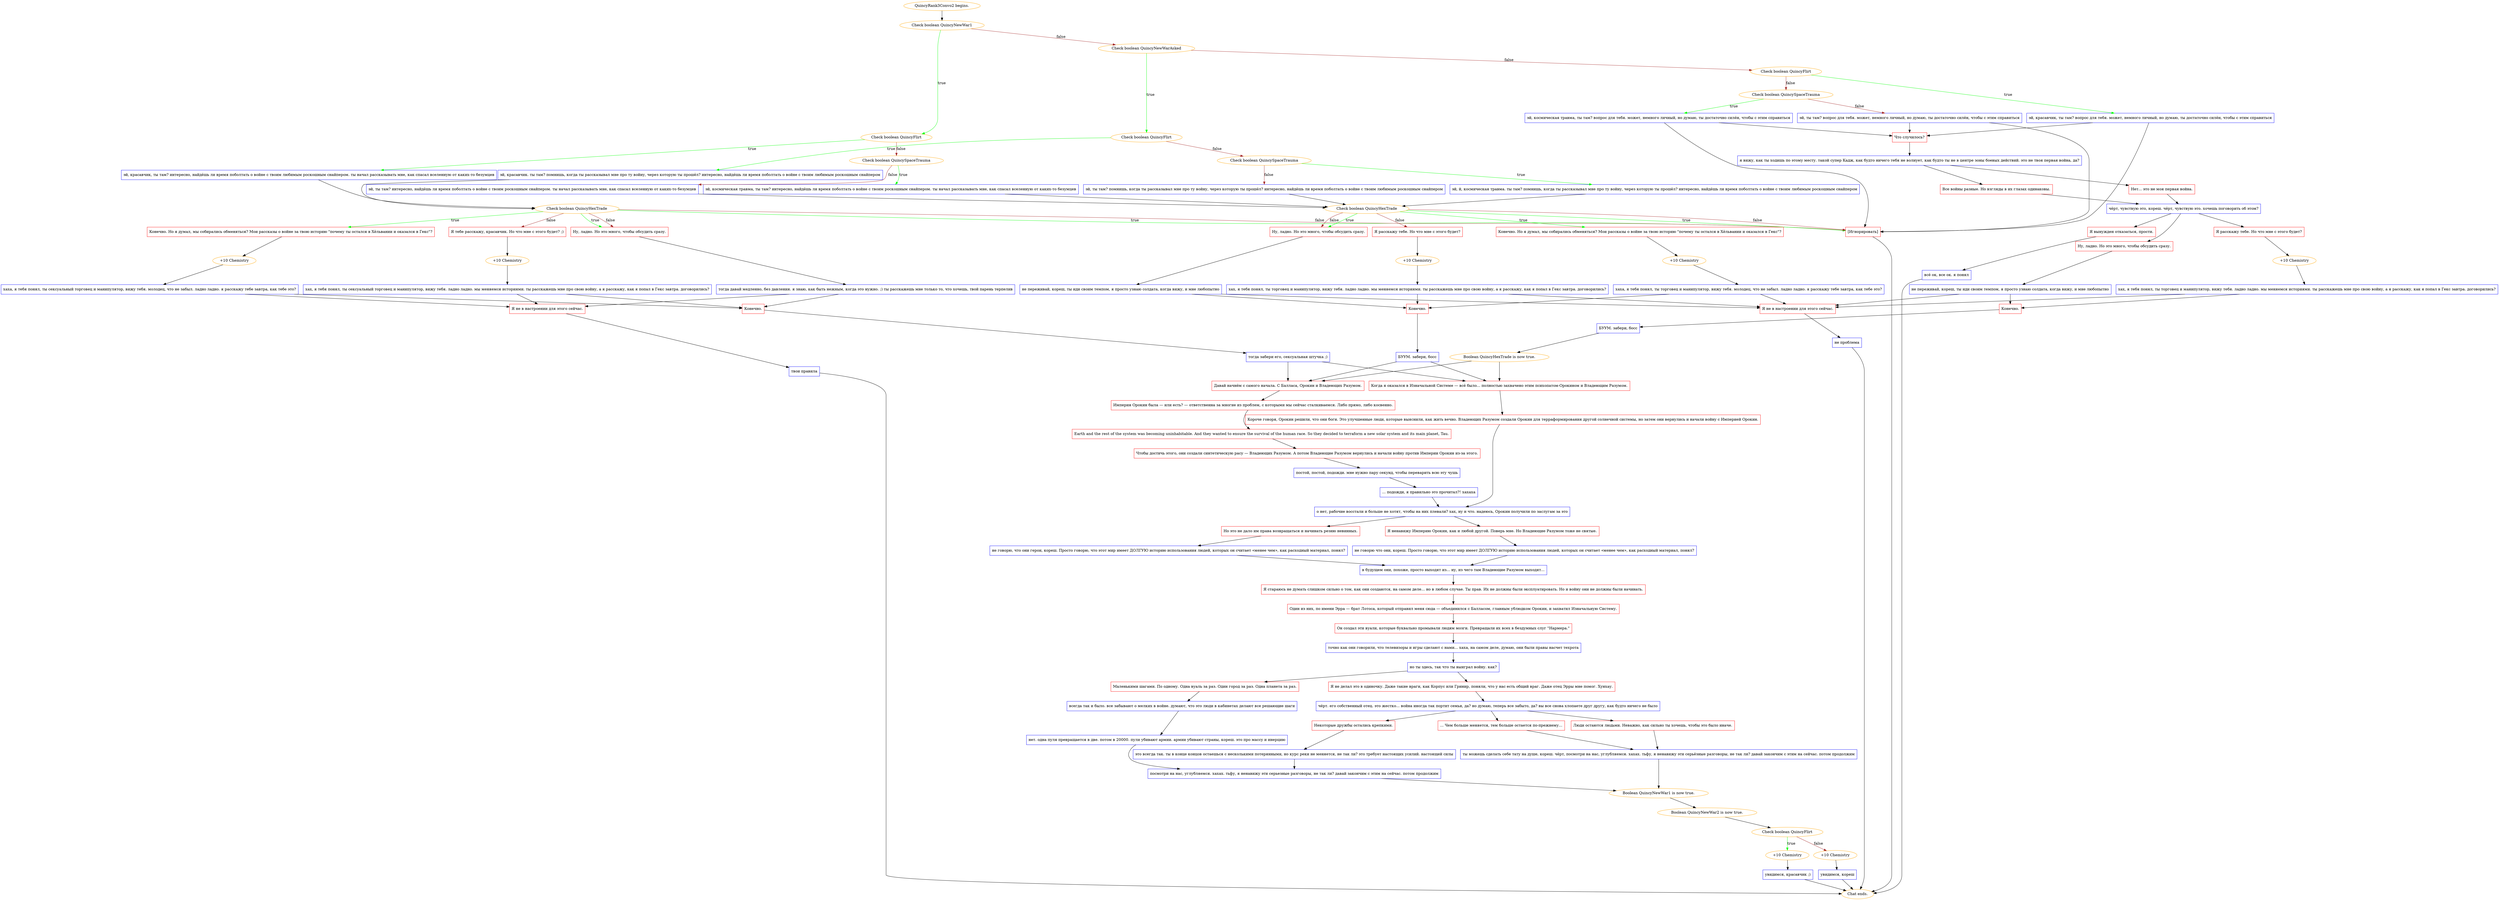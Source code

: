 digraph {
	"QuincyRank3Convo2 begins." [color=orange];
		"QuincyRank3Convo2 begins." -> j1227234177;
	j1227234177 [label="Check boolean QuincyNewWar1",color=orange];
		j1227234177 -> j3433158672 [label=true,color=green];
		j1227234177 -> j970692775 [label=false,color=brown];
	j3433158672 [label="Check boolean QuincyFlirt",color=orange];
		j3433158672 -> j467359216 [label=true,color=green];
		j3433158672 -> j3134332762 [label=false,color=brown];
	j970692775 [label="Check boolean QuincyNewWarAsked",color=orange];
		j970692775 -> j4151139557 [label=true,color=green];
		j970692775 -> j1584210937 [label=false,color=brown];
	j467359216 [label="эй, красавчик, ты там? интересно, найдёшь ли время поболтать о войне с твоим любимым роскошным снайпером. ты начал рассказывать мне, как спасал вселенную от каких-то безумцев",shape=box,color=blue];
		j467359216 -> j2930633811;
	j3134332762 [label="Check boolean QuincySpaceTrauma",color=orange];
		j3134332762 -> j1492569954 [label=true,color=green];
		j3134332762 -> j3911609639 [label=false,color=brown];
	j4151139557 [label="Check boolean QuincyFlirt",color=orange];
		j4151139557 -> j939192079 [label=true,color=green];
		j4151139557 -> j3134221175 [label=false,color=brown];
	j1584210937 [label="Check boolean QuincyFlirt",color=orange];
		j1584210937 -> j3345584919 [label=true,color=green];
		j1584210937 -> j2192536443 [label=false,color=brown];
	j2930633811 [label="Check boolean QuincyHexTrade",color=orange];
		j2930633811 -> j3873590311 [label=true,color=green];
		j2930633811 -> j335703948 [label=true,color=green];
		j2930633811 -> j3456118237 [label=true,color=green];
		j2930633811 -> j2059577103 [label=false,color=brown];
		j2930633811 -> j335703948 [label=false,color=brown];
		j2930633811 -> j3456118237 [label=false,color=brown];
	j1492569954 [label="эй, космическая травма, ты там? интересно, найдёшь ли время поболтать о войне с твоим роскошным снайпером. ты начал рассказывать мне, как спасал вселенную от каких-то безумцев",shape=box,color=blue];
		j1492569954 -> j3628214946;
	j3911609639 [label="эй, ты там? интересно, найдёшь ли время поболтать о войне с твоим роскошным снайпером. ты начал рассказывать мне, как спасал вселенную от каких-то безумцев",shape=box,color=blue];
		j3911609639 -> j3628214946;
	j939192079 [label="эй, красавчик. ты там? помнишь, когда ты рассказывал мне про ту войну, через которую ты прошёл? интересно, найдёшь ли время поболтать о войне с твоим любимым роскошным снайпером",shape=box,color=blue];
		j939192079 -> j2930633811;
	j3134221175 [label="Check boolean QuincySpaceTrauma",color=orange];
		j3134221175 -> j464104034 [label=true,color=green];
		j3134221175 -> j1568104020 [label=false,color=brown];
	j3345584919 [label="эй, красавчик, ты там? вопрос для тебя. может, немного личный, но думаю, ты достаточно силён, чтобы с этим справиться",shape=box,color=blue];
		j3345584919 -> j4029908414;
		j3345584919 -> j3456118237;
	j2192536443 [label="Check boolean QuincySpaceTrauma",color=orange];
		j2192536443 -> j3969205322 [label=true,color=green];
		j2192536443 -> j2850770931 [label=false,color=brown];
	j3873590311 [label="Конечно. Но я думал, мы собирались обменяться? Мои рассказы о войне за твою историю \"почему ты остался в Хёльвании и оказался в Гекс\"?",shape=box,color=red];
		j3873590311 -> j1181161472;
	j335703948 [label="Ну, ладно. Но это много, чтобы обсудить сразу.",shape=box,color=red];
		j335703948 -> j4182640930;
	j3456118237 [label="[Игнорировать]",shape=box,color=red];
		j3456118237 -> "Chat ends.";
	j2059577103 [label="Я тебе расскажу, красавчик. Но что мне с этого будет? ;)",shape=box,color=red];
		j2059577103 -> j1403837978;
	j3628214946 [label="Check boolean QuincyHexTrade",color=orange];
		j3628214946 -> j2237066732 [label=true,color=green];
		j3628214946 -> j2770522615 [label=true,color=green];
		j3628214946 -> j3456118237 [label=true,color=green];
		j3628214946 -> j3432423981 [label=false,color=brown];
		j3628214946 -> j2770522615 [label=false,color=brown];
		j3628214946 -> j3456118237 [label=false,color=brown];
	j464104034 [label="эй, й, космическая травма. ты там? помнишь, когда ты рассказывал мне про ту войну, через которую ты прошёл? интересно, найдёшь ли время поболтать о войне с твоим любимым роскошным снайпером",shape=box,color=blue];
		j464104034 -> j3628214946;
	j1568104020 [label="эй, ты там? помнишь, когда ты рассказывал мне про ту войну, через которую ты прошёл? интересно, найдёшь ли время поболтать о войне с твоим любимым роскошным снайпером",shape=box,color=blue];
		j1568104020 -> j3628214946;
	j4029908414 [label="Что случилось?",shape=box,color=red];
		j4029908414 -> j1717537830;
	j3969205322 [label="эй, космическая травма, ты там? вопрос для тебя. может, немного личный, но думаю, ты достаточно силён, чтобы с этим справиться",shape=box,color=blue];
		j3969205322 -> j4029908414;
		j3969205322 -> j3456118237;
	j2850770931 [label="эй, ты там? вопрос для тебя. может, немного личный, но думаю, ты достаточно силён, чтобы с этим справиться",shape=box,color=blue];
		j2850770931 -> j4029908414;
		j2850770931 -> j3456118237;
	j1181161472 [label="+10 Chemistry",color=orange];
		j1181161472 -> j2588446996;
	j4182640930 [label="тогда давай медленно, без давления. я знаю, как быть нежным, когда это нужно. ;) ты расскажешь мне только то, что хочешь, твой парень терпелив",shape=box,color=blue];
		j4182640930 -> j699403122;
		j4182640930 -> j352879040;
	"Chat ends." [color=orange];
	j1403837978 [label="+10 Chemistry",color=orange];
		j1403837978 -> j2261402503;
	j2237066732 [label="Конечно. Но я думал, мы собирались обменяться? Мои рассказы о войне за твою историю \"почему ты остался в Хёльвании и оказался в Гекс\"?",shape=box,color=red];
		j2237066732 -> j4252475524;
	j2770522615 [label="Ну, ладно. Но это много, чтобы обсудить сразу.",shape=box,color=red];
		j2770522615 -> j3230029071;
	j3432423981 [label="Я расскажу тебе. Но что мне с этого будет?",shape=box,color=red];
		j3432423981 -> j2644189005;
	j1717537830 [label="я вижу, как ты ходишь по этому месту. такой супер Кадж, как будто ничего тебя не волнует, как будто ты не в центре зоны боевых действий. это не твоя первая война, да?",shape=box,color=blue];
		j1717537830 -> j93636105;
		j1717537830 -> j735507547;
	j2588446996 [label="хаха, я тебя понял, ты сексуальный торговец и манипулятор, вижу тебя. молодец, что не забыл. ладно ладно. я расскажу тебе завтра, как тебе это?",shape=box,color=blue];
		j2588446996 -> j699403122;
		j2588446996 -> j352879040;
	j699403122 [label="Конечно.",shape=box,color=red];
		j699403122 -> j2366348887;
	j352879040 [label="Я не в настроении для этого сейчас.",shape=box,color=red];
		j352879040 -> j2371944680;
	j2261402503 [label="хах, я тебя понял, ты сексуальный торговец и манипулятор, вижу тебя. ладно ладно. мы меняемся историями. ты расскажешь мне про свою войну, а я расскажу, как я попал в Гекс завтра. договорились?",shape=box,color=blue];
		j2261402503 -> j699403122;
		j2261402503 -> j352879040;
	j4252475524 [label="+10 Chemistry",color=orange];
		j4252475524 -> j1603389023;
	j3230029071 [label="не переживай, кореш, ты иди своим темпом, я просто узнаю солдата, когда вижу, и мне любопытно",shape=box,color=blue];
		j3230029071 -> j492150983;
		j3230029071 -> j2773422565;
	j2644189005 [label="+10 Chemistry",color=orange];
		j2644189005 -> j4247772500;
	j93636105 [label="Нет... это не моя первая война.",shape=box,color=red];
		j93636105 -> j1436507731;
	j735507547 [label="Все войны разные. Но взгляды в их глазах одинаковы.",shape=box,color=red];
		j735507547 -> j1436507731;
	j2366348887 [label="тогда забери его, сексуальная штучка ;)",shape=box,color=blue];
		j2366348887 -> j1521655486;
		j2366348887 -> j784638269;
	j2371944680 [label="твои правила",shape=box,color=blue];
		j2371944680 -> "Chat ends.";
	j1603389023 [label="хаха, я тебя понял, ты торговец и манипулятор, вижу тебя. молодец, что не забыл. ладно ладно. я расскажу тебе завтра, как тебе это?",shape=box,color=blue];
		j1603389023 -> j492150983;
		j1603389023 -> j2773422565;
	j492150983 [label="Конечно.",shape=box,color=red];
		j492150983 -> j2478355243;
	j2773422565 [label="Я не в настроении для этого сейчас.",shape=box,color=red];
		j2773422565 -> j3663350561;
	j4247772500 [label="хах, я тебя понял, ты торговец и манипулятор, вижу тебя. ладно ладно. мы меняемся историями. ты расскажешь мне про свою войну, а я расскажу, как я попал в Гекс завтра. договорились?",shape=box,color=blue];
		j4247772500 -> j492150983;
		j4247772500 -> j2773422565;
	j1436507731 [label="чёрт, чувствую это, кореш. чёрт, чувствую это. хочешь поговорить об этом?",shape=box,color=blue];
		j1436507731 -> j368483177;
		j1436507731 -> j2025943950;
		j1436507731 -> j1506202014;
	j1521655486 [label="Когда я оказался в Изначальной Системе — всё было... полностью захвачено этим психопатом-Орокином и Владеющим Разумом.",shape=box,color=red];
		j1521655486 -> j1247609406;
	j784638269 [label="Давай начнём с самого начала. С Балласа, Орокин и Владеющих Разумом.",shape=box,color=red];
		j784638269 -> j3550901586;
	j2478355243 [label="БУУМ. забери, босс",shape=box,color=blue];
		j2478355243 -> j1521655486;
		j2478355243 -> j784638269;
	j3663350561 [label="не проблема",shape=box,color=blue];
		j3663350561 -> "Chat ends.";
	j368483177 [label="Я расскажу тебе. Но что мне с этого будет?",shape=box,color=red];
		j368483177 -> j375212445;
	j2025943950 [label="Ну, ладно. Но это много, чтобы обсудить сразу.",shape=box,color=red];
		j2025943950 -> j226438264;
	j1506202014 [label="Я вынужден отказаться, прости.",shape=box,color=red];
		j1506202014 -> j3005983924;
	j1247609406 [label="Короче говоря, Орокин решили, что они боги. Это улучшенные люди, которые выяснили, как жить вечно. Владеющих Разумом создали Орокин для терраформирования другой солнечной системы, но затем они вернулись и начали войну с Империей Орокин.",shape=box,color=red];
		j1247609406 -> j2845483836;
	j3550901586 [label="Империя Орокин была — или есть? — ответственна за многие из проблем, с которыми мы сейчас сталкиваемся. Либо прямо, либо косвенно.",shape=box,color=red];
		j3550901586 -> j673158253;
	j375212445 [label="+10 Chemistry",color=orange];
		j375212445 -> j679151530;
	j226438264 [label="не переживай, кореш, ты иди своим темпом, я просто узнаю солдата, когда вижу, и мне любопытно",shape=box,color=blue];
		j226438264 -> j1517506095;
		j226438264 -> j2773422565;
	j3005983924 [label="всё ок, все ок. я понял",shape=box,color=blue];
		j3005983924 -> "Chat ends.";
	j2845483836 [label="о нет, рабочие восстали и больше не хотят, чтобы на них плевали? хах, ну и что. надеюсь, Орокин получили по заслугам за это",shape=box,color=blue];
		j2845483836 -> j1190898401;
		j2845483836 -> j1637360408;
	j673158253 [label="Earth and the rest of the system was becoming uninhabitable. And they wanted to ensure the survival of the human race. So they decided to terraform a new solar system and its main planet, Tau.",shape=box,color=red];
		j673158253 -> j999813719;
	j679151530 [label="хах, я тебя понял, ты торговец и манипулятор, вижу тебя. ладно ладно. мы меняемся историями. ты расскажешь мне про свою войну, а я расскажу, как я попал в Гекс завтра. договорились?",shape=box,color=blue];
		j679151530 -> j1517506095;
		j679151530 -> j2773422565;
	j1517506095 [label="Конечно.",shape=box,color=red];
		j1517506095 -> j3685997321;
	j1190898401 [label="Но это не дало им права возвращаться и начинать резню невинных.",shape=box,color=red];
		j1190898401 -> j1543852781;
	j1637360408 [label="Я ненавижу Империю Орокин, как и любой другой. Поверь мне. Но Владеющие Разумом тоже не святые.",shape=box,color=red];
		j1637360408 -> j2166533160;
	j999813719 [label="Чтобы достичь этого, они создали синтетическую расу — Владеющих Разумом. А потом Владеющие Разумом вернулись и начали войну против Империи Орокин из-за этого.",shape=box,color=red];
		j999813719 -> j525498987;
	j3685997321 [label="БУУМ. забери, босс",shape=box,color=blue];
		j3685997321 -> j1195954959;
	j1543852781 [label="не говорю, что они герои, кореш. Просто говорю, что этот мир имеет ДОЛГУЮ историю использования людей, которых он считает «менее чем», как расходный материал, понял?",shape=box,color=blue];
		j1543852781 -> j163009933;
	j2166533160 [label="не говорю что они, кореш. Просто говорю, что этот мир имеет ДОЛГУЮ историю использования людей, которых он считает «менее чем», как расходный материал, понял?",shape=box,color=blue];
		j2166533160 -> j163009933;
	j525498987 [label="постой, постой, подожди. мне нужно пару секунд, чтобы переварить всю эту чушь",shape=box,color=blue];
		j525498987 -> j3174676269;
	j1195954959 [label="Boolean QuincyHexTrade is now true.",color=orange];
		j1195954959 -> j784638269;
		j1195954959 -> j1521655486;
	j163009933 [label="в будущем они, похоже, просто выходят из... ну, из чего там Владеющие Разумом выходят...",shape=box,color=blue];
		j163009933 -> j1822255522;
	j3174676269 [label="... подожди, я правильно это прочитал?! хахаха",shape=box,color=blue];
		j3174676269 -> j2845483836;
	j1822255522 [label="Я стараюсь не думать слишком сильно о том, как они создаются, на самом деле... но в любом случае. Ты прав. Их не должны были эксплуатировать. Но и войну они не должны были начинать.",shape=box,color=red];
		j1822255522 -> j2206038795;
	j2206038795 [label="Один из них, по имени Эрра — брат Лотоса, который отправил меня сюда — объединился с Балласом, главным ублюдком Орокин, и захватил Изначальную Систему.",shape=box,color=red];
		j2206038795 -> j675225310;
	j675225310 [label="Он создал эти вуали, которые буквально промывали людям мозги. Превращали их всех в бездумных слуг \"Нармера.\"",shape=box,color=red];
		j675225310 -> j1962805337;
	j1962805337 [label="точно как они говорили, что телевизоры и игры сделают с нами... хаха, на самом деле, думаю, они были правы насчет техрота",shape=box,color=blue];
		j1962805337 -> j3404376523;
	j3404376523 [label="но ты здесь, так что ты выиграл войну. как?",shape=box,color=blue];
		j3404376523 -> j3283521278;
		j3404376523 -> j3076542874;
	j3283521278 [label="Маленькими шагами. По одному. Одна вуаль за раз. Один город за раз. Одна планета за раз.",shape=box,color=red];
		j3283521278 -> j1441263435;
	j3076542874 [label="Я не делал это в одиночку. Даже такие враги, как Корпус или Гринир, поняли, что у нас есть общий враг. Даже отец Эрры мне помог. Хунхау.",shape=box,color=red];
		j3076542874 -> j4083085840;
	j1441263435 [label="всегда так и было. все забывают о мелких в войне. думают, что это люди в кабинетах делают все решающие шаги",shape=box,color=blue];
		j1441263435 -> j2175857666;
	j4083085840 [label="чёрт. его собственный отец. это жестко... война иногда так портит семьи, да? но думаю, теперь все забыто, да? вы все снова хлопаете друг другу, как будто ничего не было",shape=box,color=blue];
		j4083085840 -> j482796800;
		j4083085840 -> j4020188443;
		j4083085840 -> j2398618338;
	j2175857666 [label="нет. одна пуля превращается в две. потом в 20000. пули убивают армии. армии убивают страны, кореш. это про массу и инерцию",shape=box,color=blue];
		j2175857666 -> j769149435;
	j482796800 [label="Некоторые дружбы остались крепкими.",shape=box,color=red];
		j482796800 -> j874530583;
	j4020188443 [label="... Чем больше меняется, тем больше остается по-прежнему...",shape=box,color=red];
		j4020188443 -> j1588877948;
	j2398618338 [label="Люди остаются людьми. Неважно, как сильно ты хочешь, чтобы это было иначе.",shape=box,color=red];
		j2398618338 -> j1588877948;
	j769149435 [label="посмотри на нас, углубляемся. хахах. тьфу, я ненавижу эти серьезные разговоры, не так ли? давай закончим с этим на сейчас. потом продолжим",shape=box,color=blue];
		j769149435 -> j847916330;
	j874530583 [label="это всегда так. ты в конце концов остаешься с несколькими потерянными, но курс реки не меняется, не так ли? это требует настоящих усилий. настоящей силы",shape=box,color=blue];
		j874530583 -> j769149435;
	j1588877948 [label="ты можешь сделать себе тату на душе, кореш. чёрт, посмотри на нас, углубляемся. хахах. тьфу, я ненавижу эти серьёзные разговоры, не так ли? давай закончим с этим на сейчас. потом продолжим",shape=box,color=blue];
		j1588877948 -> j847916330;
	j847916330 [label="Boolean QuincyNewWar1 is now true.",color=orange];
		j847916330 -> j59282138;
	j59282138 [label="Boolean QuincyNewWar2 is now true.",color=orange];
		j59282138 -> j1873488807;
	j1873488807 [label="Check boolean QuincyFlirt",color=orange];
		j1873488807 -> j2707865873 [label=true,color=green];
		j1873488807 -> j1213362491 [label=false,color=brown];
	j2707865873 [label="+10 Chemistry",color=orange];
		j2707865873 -> j1973521101;
	j1213362491 [label="+10 Chemistry",color=orange];
		j1213362491 -> j1133741950;
	j1973521101 [label="увидимся, красавчик ;)",shape=box,color=blue];
		j1973521101 -> "Chat ends.";
	j1133741950 [label="увидимся, кореш",shape=box,color=blue];
		j1133741950 -> "Chat ends.";
}